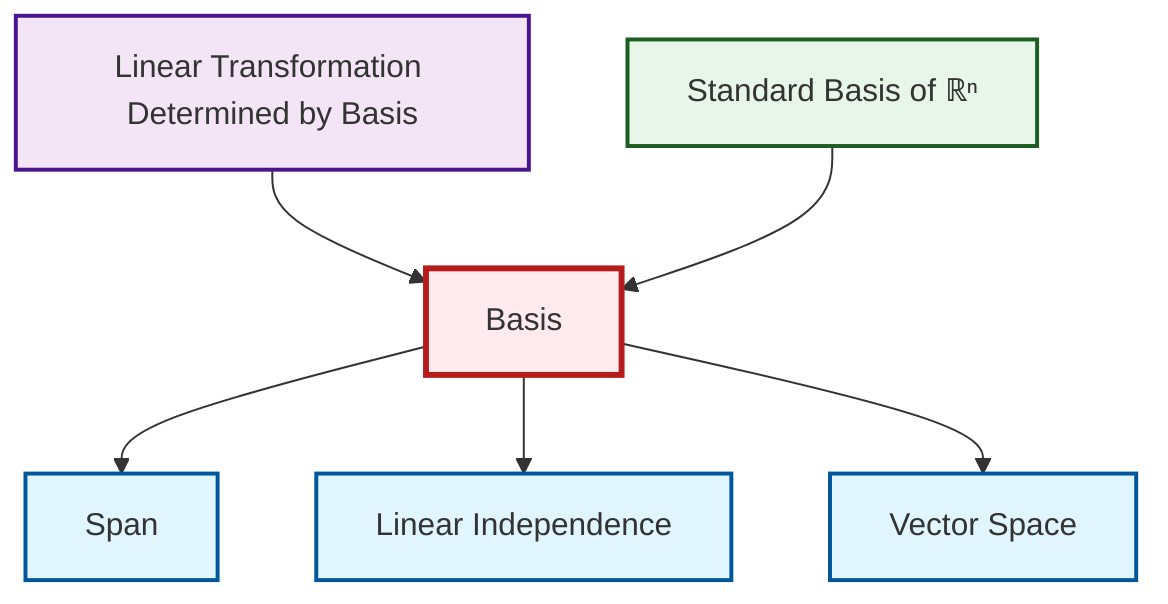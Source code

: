 graph TD
    classDef definition fill:#e1f5fe,stroke:#01579b,stroke-width:2px
    classDef theorem fill:#f3e5f5,stroke:#4a148c,stroke-width:2px
    classDef axiom fill:#fff3e0,stroke:#e65100,stroke-width:2px
    classDef example fill:#e8f5e9,stroke:#1b5e20,stroke-width:2px
    classDef current fill:#ffebee,stroke:#b71c1c,stroke-width:3px
    def-basis["Basis"]:::definition
    def-vector-space["Vector Space"]:::definition
    ex-standard-basis-rn["Standard Basis of ℝⁿ"]:::example
    def-linear-independence["Linear Independence"]:::definition
    def-span["Span"]:::definition
    thm-linear-transformation-basis["Linear Transformation Determined by Basis"]:::theorem
    def-basis --> def-span
    def-basis --> def-linear-independence
    def-basis --> def-vector-space
    thm-linear-transformation-basis --> def-basis
    ex-standard-basis-rn --> def-basis
    class def-basis current